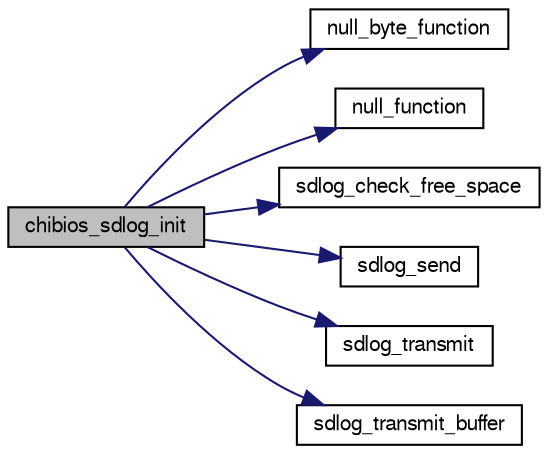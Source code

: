 digraph "chibios_sdlog_init"
{
  edge [fontname="FreeSans",fontsize="10",labelfontname="FreeSans",labelfontsize="10"];
  node [fontname="FreeSans",fontsize="10",shape=record];
  rankdir="LR";
  Node1 [label="chibios_sdlog_init",height=0.2,width=0.4,color="black", fillcolor="grey75", style="filled", fontcolor="black"];
  Node1 -> Node2 [color="midnightblue",fontsize="10",style="solid",fontname="FreeSans"];
  Node2 [label="null_byte_function",height=0.2,width=0.4,color="black", fillcolor="white", style="filled",URL="$sdlog__chibios_8c.html#ae827fbce2eaf501bd7097593c7036690"];
  Node1 -> Node3 [color="midnightblue",fontsize="10",style="solid",fontname="FreeSans"];
  Node3 [label="null_function",height=0.2,width=0.4,color="black", fillcolor="white", style="filled",URL="$sdlog__chibios_8c.html#a1c0b1440f370ee93f605fcdcd6c98dca"];
  Node1 -> Node4 [color="midnightblue",fontsize="10",style="solid",fontname="FreeSans"];
  Node4 [label="sdlog_check_free_space",height=0.2,width=0.4,color="black", fillcolor="white", style="filled",URL="$sdlog__chibios_8c.html#a6e0212194e97b3ce260678d968a368e9"];
  Node1 -> Node5 [color="midnightblue",fontsize="10",style="solid",fontname="FreeSans"];
  Node5 [label="sdlog_send",height=0.2,width=0.4,color="black", fillcolor="white", style="filled",URL="$sdlog__chibios_8c.html#a0cbad7189fd56c4cf283bd9609efa119"];
  Node1 -> Node6 [color="midnightblue",fontsize="10",style="solid",fontname="FreeSans"];
  Node6 [label="sdlog_transmit",height=0.2,width=0.4,color="black", fillcolor="white", style="filled",URL="$sdlog__chibios_8c.html#aa260ab24a61a46e8e9b30e3203f7e9e9"];
  Node1 -> Node7 [color="midnightblue",fontsize="10",style="solid",fontname="FreeSans"];
  Node7 [label="sdlog_transmit_buffer",height=0.2,width=0.4,color="black", fillcolor="white", style="filled",URL="$sdlog__chibios_8c.html#aebcb13d7628135e3381399568c2cf421"];
}
